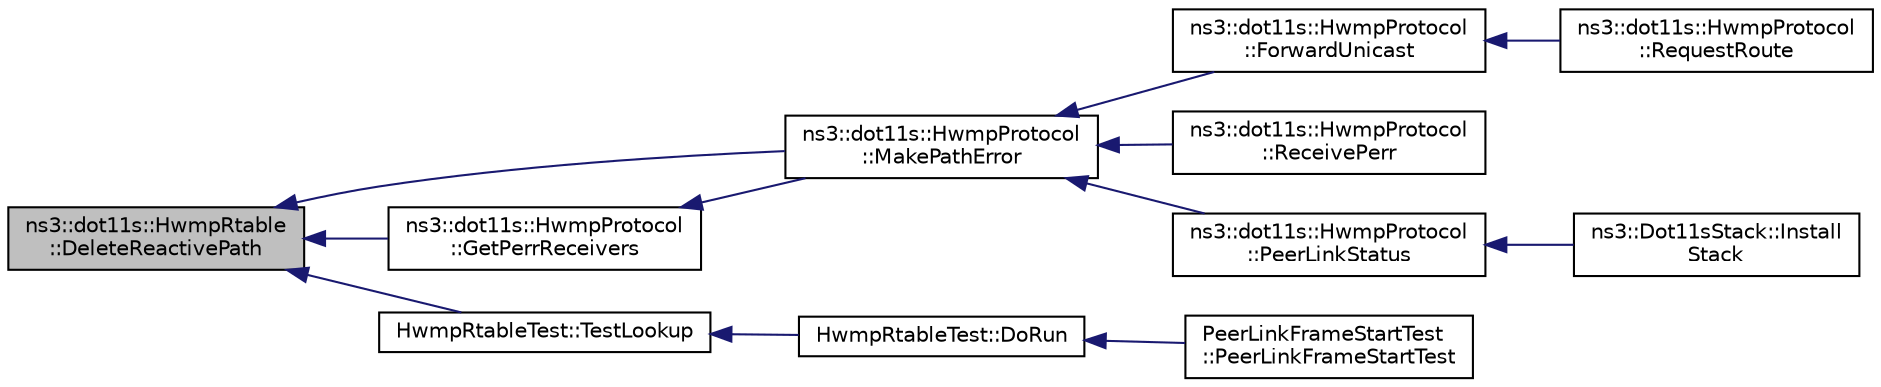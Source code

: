 digraph "ns3::dot11s::HwmpRtable::DeleteReactivePath"
{
  edge [fontname="Helvetica",fontsize="10",labelfontname="Helvetica",labelfontsize="10"];
  node [fontname="Helvetica",fontsize="10",shape=record];
  rankdir="LR";
  Node1 [label="ns3::dot11s::HwmpRtable\l::DeleteReactivePath",height=0.2,width=0.4,color="black", fillcolor="grey75", style="filled", fontcolor="black"];
  Node1 -> Node2 [dir="back",color="midnightblue",fontsize="10",style="solid"];
  Node2 [label="ns3::dot11s::HwmpProtocol\l::MakePathError",height=0.2,width=0.4,color="black", fillcolor="white", style="filled",URL="$de/d15/classns3_1_1dot11s_1_1HwmpProtocol.html#a214ed61f71ad4537ccb10189d04b981f",tooltip="forms a path error information element when list of destination fails on a given interface ..."];
  Node2 -> Node3 [dir="back",color="midnightblue",fontsize="10",style="solid"];
  Node3 [label="ns3::dot11s::HwmpProtocol\l::ForwardUnicast",height=0.2,width=0.4,color="black", fillcolor="white", style="filled",URL="$de/d15/classns3_1_1dot11s_1_1HwmpProtocol.html#ad2284f9a590203f8c407e3ab03560edf",tooltip="Like RequestRoute, but for unicast packets. "];
  Node3 -> Node4 [dir="back",color="midnightblue",fontsize="10",style="solid"];
  Node4 [label="ns3::dot11s::HwmpProtocol\l::RequestRoute",height=0.2,width=0.4,color="black", fillcolor="white", style="filled",URL="$de/d15/classns3_1_1dot11s_1_1HwmpProtocol.html#aedaf2770cdde104e445b870fd9b37617",tooltip="Route request, inherited from MeshL2RoutingProtocol. "];
  Node2 -> Node5 [dir="back",color="midnightblue",fontsize="10",style="solid"];
  Node5 [label="ns3::dot11s::HwmpProtocol\l::ReceivePerr",height=0.2,width=0.4,color="black", fillcolor="white", style="filled",URL="$de/d15/classns3_1_1dot11s_1_1HwmpProtocol.html#a1ab4a7481dbe089e226925e685337710",tooltip="Handler for receiving Path Error. "];
  Node2 -> Node6 [dir="back",color="midnightblue",fontsize="10",style="solid"];
  Node6 [label="ns3::dot11s::HwmpProtocol\l::PeerLinkStatus",height=0.2,width=0.4,color="black", fillcolor="white", style="filled",URL="$de/d15/classns3_1_1dot11s_1_1HwmpProtocol.html#a7ebcbc95e74731ece41e1ee5df33c9ce"];
  Node6 -> Node7 [dir="back",color="midnightblue",fontsize="10",style="solid"];
  Node7 [label="ns3::Dot11sStack::Install\lStack",height=0.2,width=0.4,color="black", fillcolor="white", style="filled",URL="$d8/d19/classns3_1_1Dot11sStack.html#a2a30483cc69c61c837fbf43f829a2dd3",tooltip="Install an 802.11s stack. "];
  Node1 -> Node8 [dir="back",color="midnightblue",fontsize="10",style="solid"];
  Node8 [label="ns3::dot11s::HwmpProtocol\l::GetPerrReceivers",height=0.2,width=0.4,color="black", fillcolor="white", style="filled",URL="$de/d15/classns3_1_1dot11s_1_1HwmpProtocol.html#ae0b4e176bf1e9251f6637794dbfbd6cb"];
  Node8 -> Node2 [dir="back",color="midnightblue",fontsize="10",style="solid"];
  Node1 -> Node9 [dir="back",color="midnightblue",fontsize="10",style="solid"];
  Node9 [label="HwmpRtableTest::TestLookup",height=0.2,width=0.4,color="black", fillcolor="white", style="filled",URL="$d9/d5c/classHwmpRtableTest.html#a448f1f9bce7965fe1ae4d541f4fe8f18",tooltip="Test Add apth and lookup path;. "];
  Node9 -> Node10 [dir="back",color="midnightblue",fontsize="10",style="solid"];
  Node10 [label="HwmpRtableTest::DoRun",height=0.2,width=0.4,color="black", fillcolor="white", style="filled",URL="$d9/d5c/classHwmpRtableTest.html#aeba47e3dbdade2299df5fb28e4cc7f49",tooltip="Implementation to actually run this TestCase. "];
  Node10 -> Node11 [dir="back",color="midnightblue",fontsize="10",style="solid"];
  Node11 [label="PeerLinkFrameStartTest\l::PeerLinkFrameStartTest",height=0.2,width=0.4,color="black", fillcolor="white", style="filled",URL="$db/db4/structPeerLinkFrameStartTest.html#a1f148f12c113735f421792654d067eb7"];
}
